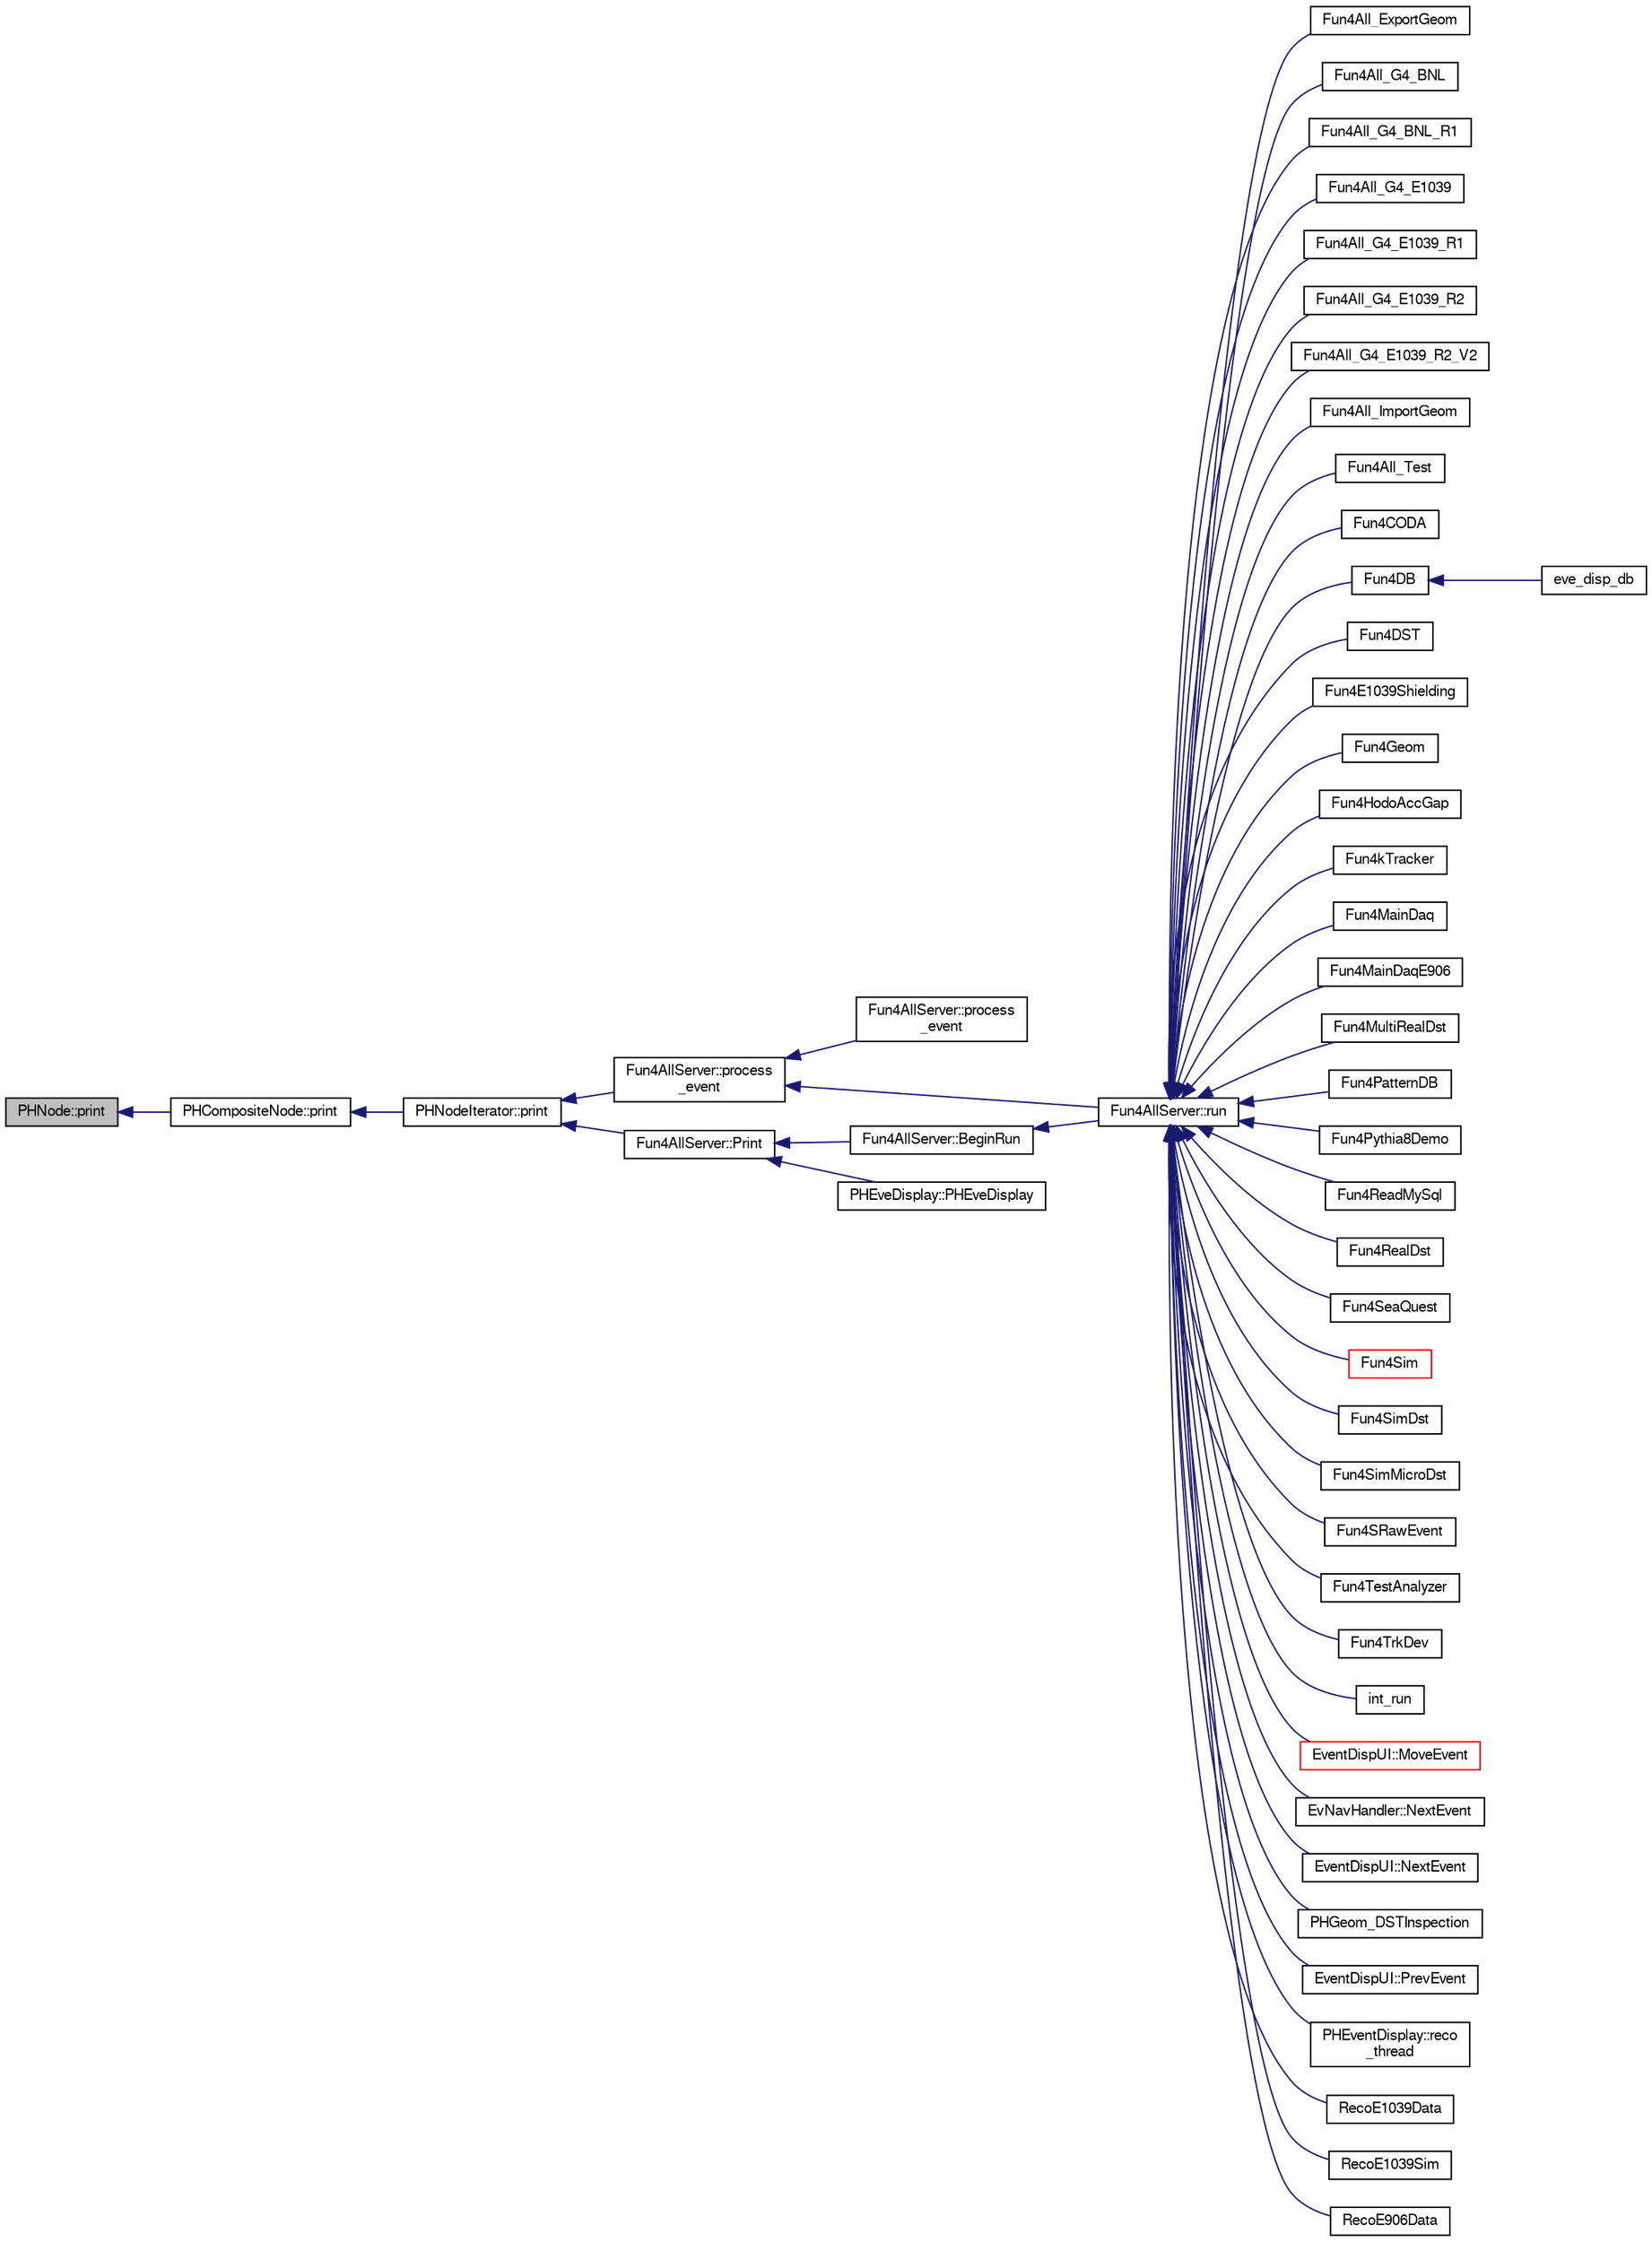 digraph "PHNode::print"
{
  bgcolor="transparent";
  edge [fontname="FreeSans",fontsize="10",labelfontname="FreeSans",labelfontsize="10"];
  node [fontname="FreeSans",fontsize="10",shape=record];
  rankdir="LR";
  Node1 [label="PHNode::print",height=0.2,width=0.4,color="black", fillcolor="grey75", style="filled" fontcolor="black"];
  Node1 -> Node2 [dir="back",color="midnightblue",fontsize="10",style="solid",fontname="FreeSans"];
  Node2 [label="PHCompositeNode::print",height=0.2,width=0.4,color="black",URL="$d5/dca/classPHCompositeNode.html#a6a3a273adbb9f7ec652b5227212a6b2d"];
  Node2 -> Node3 [dir="back",color="midnightblue",fontsize="10",style="solid",fontname="FreeSans"];
  Node3 [label="PHNodeIterator::print",height=0.2,width=0.4,color="black",URL="$d5/d07/classPHNodeIterator.html#aec2fbc1e56be7e1a0b064ecde48edee5"];
  Node3 -> Node4 [dir="back",color="midnightblue",fontsize="10",style="solid",fontname="FreeSans"];
  Node4 [label="Fun4AllServer::process\l_event",height=0.2,width=0.4,color="black",URL="$da/d29/classFun4AllServer.html#a6a65a944dfb40966ace97d35ab1f7942"];
  Node4 -> Node5 [dir="back",color="midnightblue",fontsize="10",style="solid",fontname="FreeSans"];
  Node5 [label="Fun4AllServer::process\l_event",height=0.2,width=0.4,color="black",URL="$da/d29/classFun4AllServer.html#a94738b092fa009fcea45737d8ea41224"];
  Node4 -> Node6 [dir="back",color="midnightblue",fontsize="10",style="solid",fontname="FreeSans"];
  Node6 [label="Fun4AllServer::run",height=0.2,width=0.4,color="black",URL="$da/d29/classFun4AllServer.html#a11bbc8b2f53bc06e0b05ee202dd6372a",tooltip="run n events (0 means up to end of file) "];
  Node6 -> Node7 [dir="back",color="midnightblue",fontsize="10",style="solid",fontname="FreeSans"];
  Node7 [label="Fun4All_ExportGeom",height=0.2,width=0.4,color="black",URL="$df/d51/Fun4All__ExportGeom_8C.html#a582925c51bad38d562cf19e71211adfd",tooltip="get geometry from DST file and output TGeoManager ROOT files or other formats of geometry files ..."];
  Node6 -> Node8 [dir="back",color="midnightblue",fontsize="10",style="solid",fontname="FreeSans"];
  Node8 [label="Fun4All_G4_BNL",height=0.2,width=0.4,color="black",URL="$d9/de0/Fun4All__G4__BNL_8C.html#a62a558c2bb73d1be82a65b16f52ce2e0"];
  Node6 -> Node9 [dir="back",color="midnightblue",fontsize="10",style="solid",fontname="FreeSans"];
  Node9 [label="Fun4All_G4_BNL_R1",height=0.2,width=0.4,color="black",URL="$de/dad/Fun4All__G4__BNL__R1_8C.html#a361be596f3554cfa3d0fc26346c50c31"];
  Node6 -> Node10 [dir="back",color="midnightblue",fontsize="10",style="solid",fontname="FreeSans"];
  Node10 [label="Fun4All_G4_E1039",height=0.2,width=0.4,color="black",URL="$d1/d24/Fun4All__G4__E1039_8C.html#ad81863c21df83a735c57713bc9ec59b1"];
  Node6 -> Node11 [dir="back",color="midnightblue",fontsize="10",style="solid",fontname="FreeSans"];
  Node11 [label="Fun4All_G4_E1039_R1",height=0.2,width=0.4,color="black",URL="$de/d10/Fun4All__G4__E1039__R1_8C.html#aa484b834b55e3114dfd4cd82dcd11831"];
  Node6 -> Node12 [dir="back",color="midnightblue",fontsize="10",style="solid",fontname="FreeSans"];
  Node12 [label="Fun4All_G4_E1039_R2",height=0.2,width=0.4,color="black",URL="$df/d98/Fun4All__G4__E1039__R2_8C.html#a0cc5938b98723b2d5216049aad7edb01"];
  Node6 -> Node13 [dir="back",color="midnightblue",fontsize="10",style="solid",fontname="FreeSans"];
  Node13 [label="Fun4All_G4_E1039_R2_V2",height=0.2,width=0.4,color="black",URL="$d1/d91/Fun4All__G4__E1039__R2__V2_8C.html#a89f8b08cddafb17f4ba14e509a0ca1db"];
  Node6 -> Node14 [dir="back",color="midnightblue",fontsize="10",style="solid",fontname="FreeSans"];
  Node14 [label="Fun4All_ImportGeom",height=0.2,width=0.4,color="black",URL="$d9/d0f/Fun4All__ImportGeom_8C.html#a3388968a8dae60e9eb62b1126f747b6a",tooltip="Read in a Geometry file, and output DST and ROOT TGeo files. "];
  Node6 -> Node15 [dir="back",color="midnightblue",fontsize="10",style="solid",fontname="FreeSans"];
  Node15 [label="Fun4All_Test",height=0.2,width=0.4,color="black",URL="$d5/db4/Fun4All__Test_8C.html#ae69a57ea66fbed58544200f95796a66f"];
  Node6 -> Node16 [dir="back",color="midnightblue",fontsize="10",style="solid",fontname="FreeSans"];
  Node16 [label="Fun4CODA",height=0.2,width=0.4,color="black",URL="$db/dbe/Fun4CODA_8C.html#a1bbee777074605aa2a59ddf9b2b52742"];
  Node6 -> Node17 [dir="back",color="midnightblue",fontsize="10",style="solid",fontname="FreeSans"];
  Node17 [label="Fun4DB",height=0.2,width=0.4,color="black",URL="$df/dc0/Fun4DB_8C.html#a156048b96f7485e3cc410afbc05fc286"];
  Node17 -> Node18 [dir="back",color="midnightblue",fontsize="10",style="solid",fontname="FreeSans"];
  Node18 [label="eve_disp_db",height=0.2,width=0.4,color="black",URL="$de/d2a/eve__disp__db_8C.html#aa8b45dd9cf940c8aff427aed5d9db19f"];
  Node6 -> Node19 [dir="back",color="midnightblue",fontsize="10",style="solid",fontname="FreeSans"];
  Node19 [label="Fun4DST",height=0.2,width=0.4,color="black",URL="$de/daf/Fun4DST_8C.html#a6a43c5ad028285b022976fa872e60cbc"];
  Node6 -> Node20 [dir="back",color="midnightblue",fontsize="10",style="solid",fontname="FreeSans"];
  Node20 [label="Fun4E1039Shielding",height=0.2,width=0.4,color="black",URL="$d2/d24/Fun4E1039Shielding_8C.html#a42592782dd55d6e219305ff678a00dc2"];
  Node6 -> Node21 [dir="back",color="midnightblue",fontsize="10",style="solid",fontname="FreeSans"];
  Node21 [label="Fun4Geom",height=0.2,width=0.4,color="black",URL="$db/d7c/Fun4DumpGeom_8C.html#ac8b66de3cf15072c6969f76f6b8f7f4c"];
  Node6 -> Node22 [dir="back",color="midnightblue",fontsize="10",style="solid",fontname="FreeSans"];
  Node22 [label="Fun4HodoAccGap",height=0.2,width=0.4,color="black",URL="$d6/d6a/Fun4HodoAccGap_8C.html#a7aaa0687f144d5e7b417d7e9ac5f36da"];
  Node6 -> Node23 [dir="back",color="midnightblue",fontsize="10",style="solid",fontname="FreeSans"];
  Node23 [label="Fun4kTracker",height=0.2,width=0.4,color="black",URL="$dd/d7d/Fun4kTracker_8C.html#abe7052288e4678d0346333383ad821ff"];
  Node6 -> Node24 [dir="back",color="midnightblue",fontsize="10",style="solid",fontname="FreeSans"];
  Node24 [label="Fun4MainDaq",height=0.2,width=0.4,color="black",URL="$df/d6a/e1039-core_2online_2macros_2Fun4MainDaq_8C.html#ab9151bcfc5d35e7a25c9cf86fddd2bd2",tooltip="Fun4MainDaq.C: Fun4all macro to decode the MainDAQ data. "];
  Node6 -> Node25 [dir="back",color="midnightblue",fontsize="10",style="solid",fontname="FreeSans"];
  Node25 [label="Fun4MainDaqE906",height=0.2,width=0.4,color="black",URL="$d1/d6b/Fun4MainDaqE906_8C.html#a3617355b5c033a5635408b1cd8c29c35",tooltip="Fun4MainDaq.C: Fun4all macro to decode the MainDAQ data. "];
  Node6 -> Node26 [dir="back",color="midnightblue",fontsize="10",style="solid",fontname="FreeSans"];
  Node26 [label="Fun4MultiRealDst",height=0.2,width=0.4,color="black",URL="$da/daa/Fun4RealDst_8C.html#aa80eadb6952b5d52a756d7cf52d05770",tooltip="Function to analyze multiple DST files. "];
  Node6 -> Node27 [dir="back",color="midnightblue",fontsize="10",style="solid",fontname="FreeSans"];
  Node27 [label="Fun4PatternDB",height=0.2,width=0.4,color="black",URL="$d7/d66/Fun4PatternDB_8C.html#a9e68afec0dfdd12961d550386529d5eb"];
  Node6 -> Node28 [dir="back",color="midnightblue",fontsize="10",style="solid",fontname="FreeSans"];
  Node28 [label="Fun4Pythia8Demo",height=0.2,width=0.4,color="black",URL="$de/d66/Fun4Pythia8Demo_8C.html#a6a06be36766511c5ad76013c9cbfe5b5"];
  Node6 -> Node29 [dir="back",color="midnightblue",fontsize="10",style="solid",fontname="FreeSans"];
  Node29 [label="Fun4ReadMySql",height=0.2,width=0.4,color="black",URL="$d9/d8c/Fun4ReadMySql_8C.html#a82110168fa15d41b073c27eeadfc0ff3"];
  Node6 -> Node30 [dir="back",color="midnightblue",fontsize="10",style="solid",fontname="FreeSans"];
  Node30 [label="Fun4RealDst",height=0.2,width=0.4,color="black",URL="$da/daa/Fun4RealDst_8C.html#af2bc551d71266cd8c5a6daeea6a861d8",tooltip="Fun4MainDaq.C: Fun4all macro to decode the MainDAQ data. "];
  Node6 -> Node31 [dir="back",color="midnightblue",fontsize="10",style="solid",fontname="FreeSans"];
  Node31 [label="Fun4SeaQuest",height=0.2,width=0.4,color="black",URL="$d6/d4c/Fun4SeaQuest_8C.html#a81bffd149f5c71602cb40eb0f45019c3"];
  Node6 -> Node32 [dir="back",color="midnightblue",fontsize="10",style="solid",fontname="FreeSans"];
  Node32 [label="Fun4Sim",height=0.2,width=0.4,color="red",URL="$d7/d65/e1039-core_2macros_2Fun4Sim_8C.html#a5e9276116ae0064f58b288a1e0e4e3db"];
  Node6 -> Node33 [dir="back",color="midnightblue",fontsize="10",style="solid",fontname="FreeSans"];
  Node33 [label="Fun4SimDst",height=0.2,width=0.4,color="black",URL="$db/dba/Fun4SimDst_8C.html#abf0708efff889232b6c0a7359cfb70ae",tooltip="Fun4SimDst.C: Fun4all macro to analyze the E1039 simulated DST files. "];
  Node6 -> Node34 [dir="back",color="midnightblue",fontsize="10",style="solid",fontname="FreeSans"];
  Node34 [label="Fun4SimMicroDst",height=0.2,width=0.4,color="black",URL="$d6/dac/Fun4SimMicroDst_8C.html#ab980c780491ded824d61247fc1fa6127",tooltip="Fun4SimMicroDst.C: Fun4all macro to analyze you uDST. "];
  Node6 -> Node35 [dir="back",color="midnightblue",fontsize="10",style="solid",fontname="FreeSans"];
  Node35 [label="Fun4SRawEvent",height=0.2,width=0.4,color="black",URL="$d8/de7/Fun4SRawEvent_8C.html#aaa9bb2e956ce860a8cb6e7845bcc4ed5"];
  Node6 -> Node36 [dir="back",color="midnightblue",fontsize="10",style="solid",fontname="FreeSans"];
  Node36 [label="Fun4TestAnalyzer",height=0.2,width=0.4,color="black",URL="$de/d48/Fun4TestAnalyzer_8C.html#af993f3ce438e5ebcb52b97e41124a3db"];
  Node6 -> Node37 [dir="back",color="midnightblue",fontsize="10",style="solid",fontname="FreeSans"];
  Node37 [label="Fun4TrkDev",height=0.2,width=0.4,color="black",URL="$d2/d3a/Fun4TrkDev_8C.html#abd98cf50196a6ad7cb2289d1f0442b73"];
  Node6 -> Node38 [dir="back",color="midnightblue",fontsize="10",style="solid",fontname="FreeSans"];
  Node38 [label="int_run",height=0.2,width=0.4,color="black",URL="$d1/da2/E1039Shielding_2int__run_8C.html#a088590a1a5b93b904ba076de8ca1ef82"];
  Node6 -> Node39 [dir="back",color="midnightblue",fontsize="10",style="solid",fontname="FreeSans"];
  Node39 [label="EventDispUI::MoveEvent",height=0.2,width=0.4,color="red",URL="$d8/d6d/classEventDispUI.html#a56a1055e13ce1e361c85c1820e44a9b3"];
  Node6 -> Node40 [dir="back",color="midnightblue",fontsize="10",style="solid",fontname="FreeSans"];
  Node40 [label="EvNavHandler::NextEvent",height=0.2,width=0.4,color="black",URL="$d2/d99/classEvNavHandler.html#ad5d302e05a2917dbcf1d4b66453b7187"];
  Node6 -> Node41 [dir="back",color="midnightblue",fontsize="10",style="solid",fontname="FreeSans"];
  Node41 [label="EventDispUI::NextEvent",height=0.2,width=0.4,color="black",URL="$d8/d6d/classEventDispUI.html#a93421e77c003c06c1aff15cd2adb1c9a"];
  Node6 -> Node42 [dir="back",color="midnightblue",fontsize="10",style="solid",fontname="FreeSans"];
  Node42 [label="PHGeom_DSTInspection",height=0.2,width=0.4,color="black",URL="$d6/deb/PHGeom__DSTInspection_8C.html#a8a06a40e2950cd31dda512c040049cd0"];
  Node6 -> Node43 [dir="back",color="midnightblue",fontsize="10",style="solid",fontname="FreeSans"];
  Node43 [label="EventDispUI::PrevEvent",height=0.2,width=0.4,color="black",URL="$d8/d6d/classEventDispUI.html#ae9dafaeb3aef27cf0a38037faf17562d"];
  Node6 -> Node44 [dir="back",color="midnightblue",fontsize="10",style="solid",fontname="FreeSans"];
  Node44 [label="PHEventDisplay::reco\l_thread",height=0.2,width=0.4,color="black",URL="$d1/dce/classPHEventDisplay.html#adbfbc3b91e5fae081419271b60e74452"];
  Node6 -> Node45 [dir="back",color="midnightblue",fontsize="10",style="solid",fontname="FreeSans"];
  Node45 [label="RecoE1039Data",height=0.2,width=0.4,color="black",URL="$db/dea/RecoE1039Data_8C.html#a619388c470b52b98a611cb6f18ba24c1"];
  Node6 -> Node46 [dir="back",color="midnightblue",fontsize="10",style="solid",fontname="FreeSans"];
  Node46 [label="RecoE1039Sim",height=0.2,width=0.4,color="black",URL="$d0/d9c/RecoE1039Sim_8C.html#a07edfd7b51752cb53ea50911050a8511"];
  Node6 -> Node47 [dir="back",color="midnightblue",fontsize="10",style="solid",fontname="FreeSans"];
  Node47 [label="RecoE906Data",height=0.2,width=0.4,color="black",URL="$df/d0c/RecoE906Data_8C.html#ad032525ca693000ba382d14d82bf9f2b"];
  Node3 -> Node48 [dir="back",color="midnightblue",fontsize="10",style="solid",fontname="FreeSans"];
  Node48 [label="Fun4AllServer::Print",height=0.2,width=0.4,color="black",URL="$da/d29/classFun4AllServer.html#ae1b1a243ee1a67367c8da4ec3bdc003d"];
  Node48 -> Node49 [dir="back",color="midnightblue",fontsize="10",style="solid",fontname="FreeSans"];
  Node49 [label="Fun4AllServer::BeginRun",height=0.2,width=0.4,color="black",URL="$da/d29/classFun4AllServer.html#afcfc5583204cac58b4e66a2406187a18"];
  Node49 -> Node6 [dir="back",color="midnightblue",fontsize="10",style="solid",fontname="FreeSans"];
  Node48 -> Node50 [dir="back",color="midnightblue",fontsize="10",style="solid",fontname="FreeSans"];
  Node50 [label="PHEveDisplay::PHEveDisplay",height=0.2,width=0.4,color="black",URL="$df/d41/classPHEveDisplay.html#a7277b7998bff90aa84bdc066e6cbbb6a"];
}
